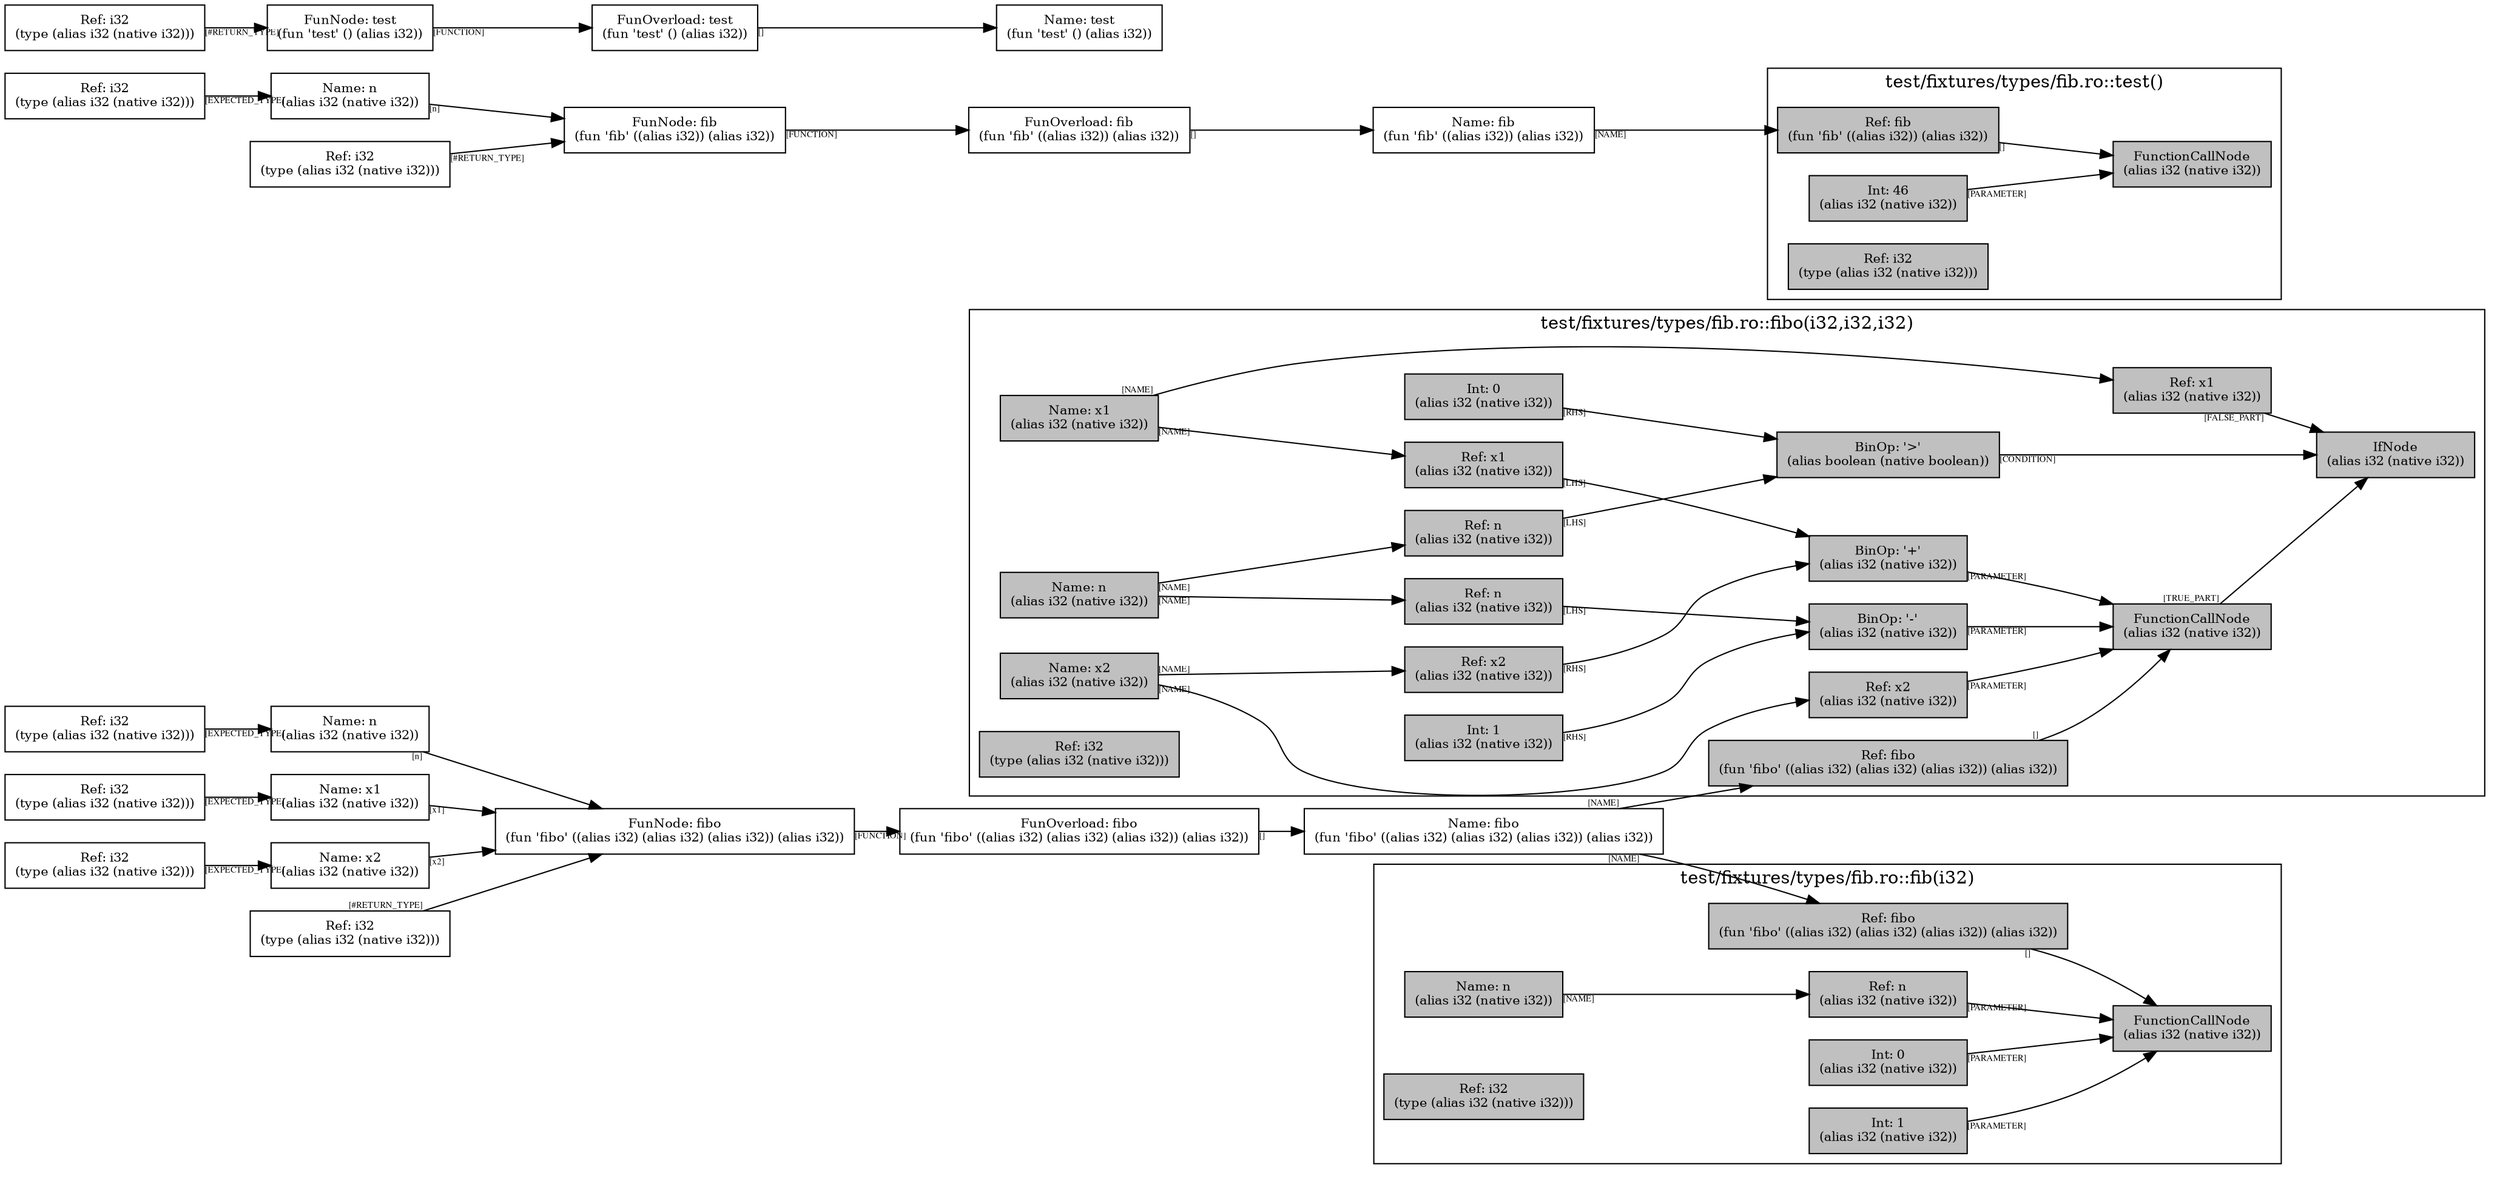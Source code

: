 digraph Document {
  node [shape=box,fontsize=10]; rankdir=LR;
  1 [label="FunOverload: fibo\n(fun 'fibo' ((alias i32) (alias i32) (alias i32)) (alias i32))", fillcolor=grey];
  2 [label="FunNode: fibo\n(fun 'fibo' ((alias i32) (alias i32) (alias i32)) (alias i32))", fillcolor=grey];
  3 [label="Ref: i32\n(type (alias i32 (native i32)))", fillcolor=grey];
  4 [label="Name: n\n(alias i32 (native i32))", fillcolor=grey];
  5 [label="Ref: i32\n(type (alias i32 (native i32)))", fillcolor=grey];
  6 [label="Name: x1\n(alias i32 (native i32))", fillcolor=grey];
  7 [label="Ref: i32\n(type (alias i32 (native i32)))", fillcolor=grey];
  8 [label="Name: x2\n(alias i32 (native i32))", fillcolor=grey];
  9 [label="Ref: i32\n(type (alias i32 (native i32)))", fillcolor=grey];
  10 [label="Name: fibo\n(fun 'fibo' ((alias i32) (alias i32) (alias i32)) (alias i32))", fillcolor=grey];
  11 [label="FunOverload: fib\n(fun 'fib' ((alias i32)) (alias i32))", fillcolor=grey];
  12 [label="FunNode: fib\n(fun 'fib' ((alias i32)) (alias i32))", fillcolor=grey];
  13 [label="Ref: i32\n(type (alias i32 (native i32)))", fillcolor=grey];
  14 [label="Name: n\n(alias i32 (native i32))", fillcolor=grey];
  15 [label="Ref: i32\n(type (alias i32 (native i32)))", fillcolor=grey];
  16 [label="Name: fib\n(fun 'fib' ((alias i32)) (alias i32))", fillcolor=grey];
  17 [label="FunOverload: test\n(fun 'test' () (alias i32))", fillcolor=grey];
  18 [label="FunNode: test\n(fun 'test' () (alias i32))", fillcolor=grey];
  19 [label="Ref: i32\n(type (alias i32 (native i32)))", fillcolor=grey];
  20 [label="Name: test\n(fun 'test' () (alias i32))", fillcolor=grey];
  subgraph cluster0 { rankdir=TB;
    node [style=filled, fillcolor=grey];
    21 [label="Name: n\n(alias i32 (native i32))", fillcolor=grey];
    22 [label="Name: x1\n(alias i32 (native i32))", fillcolor=grey];
    23 [label="Name: x2\n(alias i32 (native i32))", fillcolor=grey];
    24 [label="IfNode\n(alias i32 (native i32))", fillcolor=grey];
    25 [label="FunctionCallNode\n(alias i32 (native i32))", fillcolor=grey];
    26 [label="Ref: fibo\n(fun 'fibo' ((alias i32) (alias i32) (alias i32)) (alias i32))", fillcolor=grey];
    27 [label="BinOp: '-'\n(alias i32 (native i32))", fillcolor=grey];
    28 [label="Ref: n\n(alias i32 (native i32))", fillcolor=grey];
    29 [label="Int: 1\n(alias i32 (native i32))", fillcolor=grey];
    30 [label="Ref: x2\n(alias i32 (native i32))", fillcolor=grey];
    31 [label="BinOp: '+'\n(alias i32 (native i32))", fillcolor=grey];
    32 [label="Ref: x1\n(alias i32 (native i32))", fillcolor=grey];
    33 [label="Ref: x2\n(alias i32 (native i32))", fillcolor=grey];
    34 [label="BinOp: '>'\n(alias boolean (native boolean))", fillcolor=grey];
    35 [label="Ref: n\n(alias i32 (native i32))", fillcolor=grey];
    36 [label="Int: 0\n(alias i32 (native i32))", fillcolor=grey];
    37 [label="Ref: x1\n(alias i32 (native i32))", fillcolor=grey];
    38 [label="Ref: i32\n(type (alias i32 (native i32)))", fillcolor=grey];
    21 -> 28[taillabel="[NAME]" fontname="times" fontsize = 7 color="black" ];
    21 -> 35[taillabel="[NAME]" fontname="times" fontsize = 7 color="black" ];
    22 -> 32[taillabel="[NAME]" fontname="times" fontsize = 7 color="black" ];
    22 -> 37[taillabel="[NAME]" fontname="times" fontsize = 7 color="black" ];
    23 -> 30[taillabel="[NAME]" fontname="times" fontsize = 7 color="black" ];
    23 -> 33[taillabel="[NAME]" fontname="times" fontsize = 7 color="black" ];
    25 -> 24[taillabel="[TRUE_PART]" fontname="times" fontsize = 7 color="black" ];
    26 -> 25[taillabel="[]" fontname="times" fontsize = 7 color="black" ];
    27 -> 25[taillabel="[PARAMETER]" fontname="times" fontsize = 7 color="black" ];
    28 -> 27[taillabel="[LHS]" fontname="times" fontsize = 7 color="black" ];
    29 -> 27[taillabel="[RHS]" fontname="times" fontsize = 7 color="black" ];
    30 -> 25[taillabel="[PARAMETER]" fontname="times" fontsize = 7 color="black" ];
    31 -> 25[taillabel="[PARAMETER]" fontname="times" fontsize = 7 color="black" ];
    32 -> 31[taillabel="[LHS]" fontname="times" fontsize = 7 color="black" ];
    33 -> 31[taillabel="[RHS]" fontname="times" fontsize = 7 color="black" ];
    34 -> 24[taillabel="[CONDITION]" fontname="times" fontsize = 7 color="black" ];
    35 -> 34[taillabel="[LHS]" fontname="times" fontsize = 7 color="black" ];
    36 -> 34[taillabel="[RHS]" fontname="times" fontsize = 7 color="black" ];
    37 -> 24[taillabel="[FALSE_PART]" fontname="times" fontsize = 7 color="black" ];
  label="test/fixtures/types/fib.ro::fibo(i32,i32,i32)";
}
  subgraph cluster1 { rankdir=TB;
    node [style=filled, fillcolor=grey];
    39 [label="Name: n\n(alias i32 (native i32))", fillcolor=grey];
    40 [label="FunctionCallNode\n(alias i32 (native i32))", fillcolor=grey];
    41 [label="Ref: fibo\n(fun 'fibo' ((alias i32) (alias i32) (alias i32)) (alias i32))", fillcolor=grey];
    42 [label="Ref: n\n(alias i32 (native i32))", fillcolor=grey];
    43 [label="Int: 0\n(alias i32 (native i32))", fillcolor=grey];
    44 [label="Int: 1\n(alias i32 (native i32))", fillcolor=grey];
    45 [label="Ref: i32\n(type (alias i32 (native i32)))", fillcolor=grey];
    39 -> 42[taillabel="[NAME]" fontname="times" fontsize = 7 color="black" ];
    41 -> 40[taillabel="[]" fontname="times" fontsize = 7 color="black" ];
    42 -> 40[taillabel="[PARAMETER]" fontname="times" fontsize = 7 color="black" ];
    43 -> 40[taillabel="[PARAMETER]" fontname="times" fontsize = 7 color="black" ];
    44 -> 40[taillabel="[PARAMETER]" fontname="times" fontsize = 7 color="black" ];
  label="test/fixtures/types/fib.ro::fib(i32)";
}
  subgraph cluster2 { rankdir=TB;
    node [style=filled, fillcolor=grey];
    46 [label="FunctionCallNode\n(alias i32 (native i32))", fillcolor=grey];
    47 [label="Ref: fib\n(fun 'fib' ((alias i32)) (alias i32))", fillcolor=grey];
    48 [label="Int: 46\n(alias i32 (native i32))", fillcolor=grey];
    49 [label="Ref: i32\n(type (alias i32 (native i32)))", fillcolor=grey];
    47 -> 46[taillabel="[]" fontname="times" fontsize = 7 color="black" ];
    48 -> 46[taillabel="[PARAMETER]" fontname="times" fontsize = 7 color="black" ];
  label="test/fixtures/types/fib.ro::test()";
}
  1 -> 10[taillabel="[]" fontname="times" fontsize = 7 color="black" ];
  2 -> 1[taillabel="[FUNCTION]" fontname="times" fontsize = 7 color="black" ];
  3 -> 4[taillabel="[EXPECTED_TYPE]" fontname="times" fontsize = 7 color="black" ];
  4 -> 2[taillabel="[n]" fontname="times" fontsize = 7 color="black" ];
  5 -> 6[taillabel="[EXPECTED_TYPE]" fontname="times" fontsize = 7 color="black" ];
  6 -> 2[taillabel="[x1]" fontname="times" fontsize = 7 color="black" ];
  7 -> 8[taillabel="[EXPECTED_TYPE]" fontname="times" fontsize = 7 color="black" ];
  8 -> 2[taillabel="[x2]" fontname="times" fontsize = 7 color="black" ];
  9 -> 2[taillabel="[#RETURN_TYPE]" fontname="times" fontsize = 7 color="black" ];
  10 -> 26[taillabel="[NAME]" fontname="times" fontsize = 7 color="black" ];
  10 -> 41[taillabel="[NAME]" fontname="times" fontsize = 7 color="black" ];
  11 -> 16[taillabel="[]" fontname="times" fontsize = 7 color="black" ];
  12 -> 11[taillabel="[FUNCTION]" fontname="times" fontsize = 7 color="black" ];
  13 -> 14[taillabel="[EXPECTED_TYPE]" fontname="times" fontsize = 7 color="black" ];
  14 -> 12[taillabel="[n]" fontname="times" fontsize = 7 color="black" ];
  15 -> 12[taillabel="[#RETURN_TYPE]" fontname="times" fontsize = 7 color="black" ];
  16 -> 47[taillabel="[NAME]" fontname="times" fontsize = 7 color="black" ];
  17 -> 20[taillabel="[]" fontname="times" fontsize = 7 color="black" ];
  18 -> 17[taillabel="[FUNCTION]" fontname="times" fontsize = 7 color="black" ];
  19 -> 18[taillabel="[#RETURN_TYPE]" fontname="times" fontsize = 7 color="black" ];
  label="";
}
